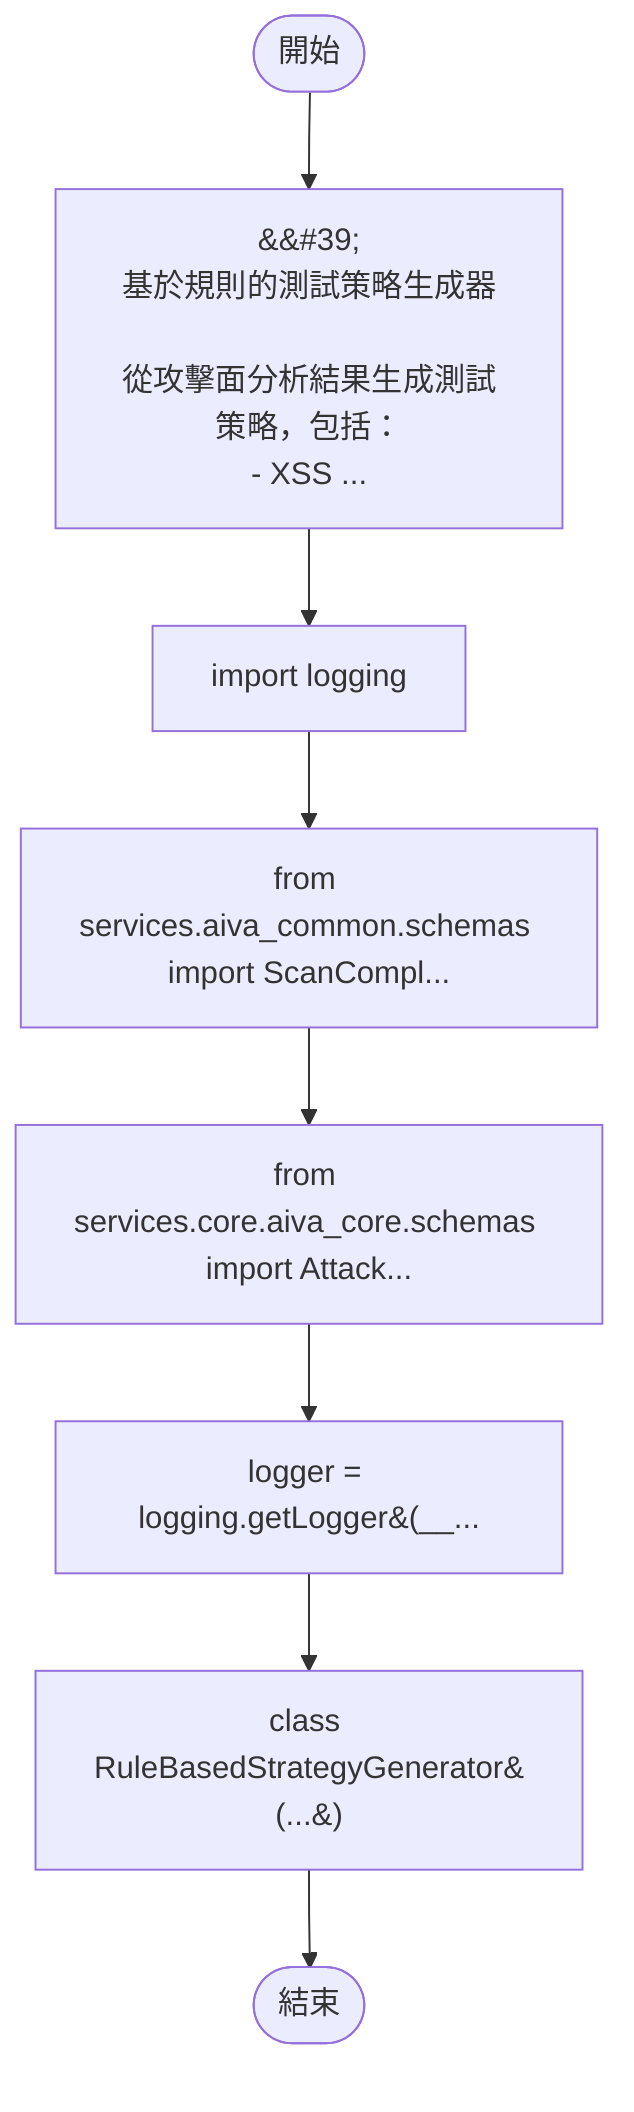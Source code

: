 flowchart TB
    n1([開始])
    n2([結束])
    n3[&amp;&#35;39;\n基於規則的測試策略生成器\n\n從攻擊面分析結果生成測試策略，包括：\n- XSS ...]
    n4[import logging]
    n5[from services.aiva_common.schemas import ScanCompl...]
    n6[from services.core.aiva_core.schemas import Attack...]
    n7[logger = logging.getLogger&#40;__...]
    n8[class RuleBasedStrategyGenerator&#40;...&#41;]
    n1 --> n3
    n3 --> n4
    n4 --> n5
    n5 --> n6
    n6 --> n7
    n7 --> n8
    n8 --> n2